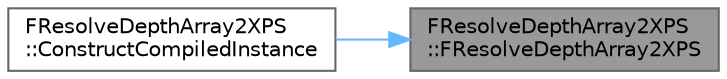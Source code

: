 digraph "FResolveDepthArray2XPS::FResolveDepthArray2XPS"
{
 // INTERACTIVE_SVG=YES
 // LATEX_PDF_SIZE
  bgcolor="transparent";
  edge [fontname=Helvetica,fontsize=10,labelfontname=Helvetica,labelfontsize=10];
  node [fontname=Helvetica,fontsize=10,shape=box,height=0.2,width=0.4];
  rankdir="RL";
  Node1 [id="Node000001",label="FResolveDepthArray2XPS\l::FResolveDepthArray2XPS",height=0.2,width=0.4,color="gray40", fillcolor="grey60", style="filled", fontcolor="black",tooltip=" "];
  Node1 -> Node2 [id="edge1_Node000001_Node000002",dir="back",color="steelblue1",style="solid",tooltip=" "];
  Node2 [id="Node000002",label="FResolveDepthArray2XPS\l::ConstructCompiledInstance",height=0.2,width=0.4,color="grey40", fillcolor="white", style="filled",URL="$d7/db3/classFResolveDepthArray2XPS.html#a540dd06a226bbccd67f17689dcbb87ca",tooltip=" "];
}

